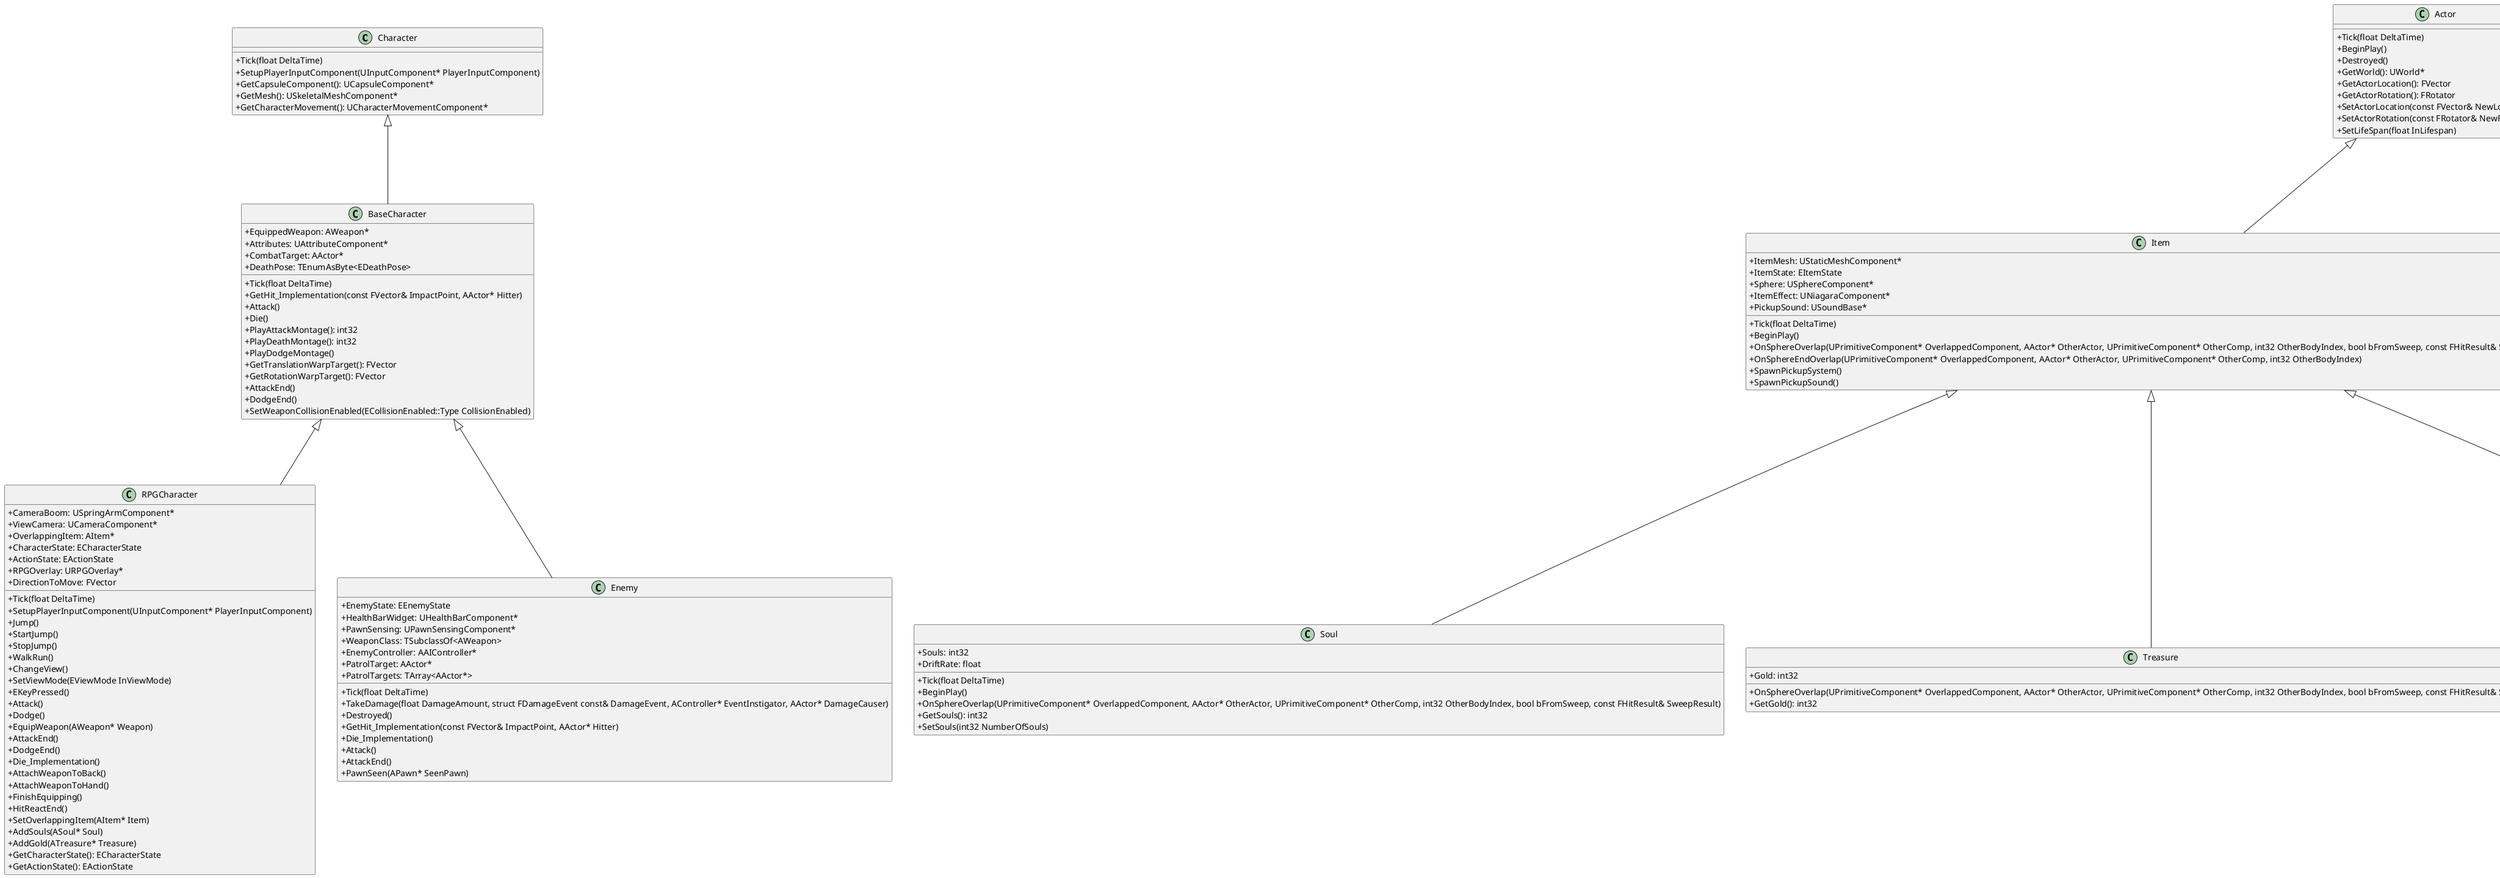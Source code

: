 @startuml

skinparam classAttributeIconSize 0

class Character {
    +Tick(float DeltaTime)
    +SetupPlayerInputComponent(UInputComponent* PlayerInputComponent)
    +GetCapsuleComponent(): UCapsuleComponent*
    +GetMesh(): USkeletalMeshComponent*
    +GetCharacterMovement(): UCharacterMovementComponent*
}

class BaseCharacter {
    +Tick(float DeltaTime)
    +GetHit_Implementation(const FVector& ImpactPoint, AActor* Hitter)
    +Attack()
    +Die()
    +PlayAttackMontage(): int32
    +PlayDeathMontage(): int32
    +PlayDodgeMontage()
    +GetTranslationWarpTarget(): FVector
    +GetRotationWarpTarget(): FVector
    +AttackEnd()
    +DodgeEnd()
    +SetWeaponCollisionEnabled(ECollisionEnabled::Type CollisionEnabled)
    +EquippedWeapon: AWeapon*
    +Attributes: UAttributeComponent*
    +CombatTarget: AActor*
    +DeathPose: TEnumAsByte<EDeathPose>
}

class RPGCharacter {
    +Tick(float DeltaTime)
    +SetupPlayerInputComponent(UInputComponent* PlayerInputComponent)
    +Jump()
    +StartJump()
    +StopJump()
    +WalkRun()
    +ChangeView()
    +SetViewMode(EViewMode InViewMode)
    +EKeyPressed()
    +Attack()
    +Dodge()
    +EquipWeapon(AWeapon* Weapon)
    +AttackEnd()
    +DodgeEnd()
    +Die_Implementation()
    +AttachWeaponToBack()
    +AttachWeaponToHand()
    +FinishEquipping()
    +HitReactEnd()
    +SetOverlappingItem(AItem* Item)
    +AddSouls(ASoul* Soul)
    +AddGold(ATreasure* Treasure)
    +GetCharacterState(): ECharacterState
    +GetActionState(): EActionState
    +CameraBoom: USpringArmComponent*
    +ViewCamera: UCameraComponent*
    +OverlappingItem: AItem*
    +CharacterState: ECharacterState
    +ActionState: EActionState
    +RPGOverlay: URPGOverlay*
    +DirectionToMove: FVector
}

class Enemy {
    +Tick(float DeltaTime)
    +TakeDamage(float DamageAmount, struct FDamageEvent const& DamageEvent, AController* EventInstigator, AActor* DamageCauser)
    +Destroyed()
    +GetHit_Implementation(const FVector& ImpactPoint, AActor* Hitter)
    +Die_Implementation()
    +Attack()
    +AttackEnd()
    +PawnSeen(APawn* SeenPawn)
    +EnemyState: EEnemyState
    +HealthBarWidget: UHealthBarComponent*
    +PawnSensing: UPawnSensingComponent*
    +WeaponClass: TSubclassOf<AWeapon>
    +EnemyController: AAIController*
    +PatrolTarget: AActor*
    +PatrolTargets: TArray<AActor*>
}

class Actor {
    +Tick(float DeltaTime)
    +BeginPlay()
    +Destroyed()
    +GetWorld(): UWorld*
    +GetActorLocation(): FVector
    +GetActorRotation(): FRotator
    +SetActorLocation(const FVector& NewLocation)
    +SetActorRotation(const FRotator& NewRotation)
    +SetLifeSpan(float InLifespan)
}

class Item {
    +Tick(float DeltaTime)
    +BeginPlay()
    +OnSphereOverlap(UPrimitiveComponent* OverlappedComponent, AActor* OtherActor, UPrimitiveComponent* OtherComp, int32 OtherBodyIndex, bool bFromSweep, const FHitResult& SweepResult)
    +OnSphereEndOverlap(UPrimitiveComponent* OverlappedComponent, AActor* OtherActor, UPrimitiveComponent* OtherComp, int32 OtherBodyIndex)
    +SpawnPickupSystem()
    +SpawnPickupSound()
    +ItemMesh: UStaticMeshComponent*
    +ItemState: EItemState
    +Sphere: USphereComponent*
    +ItemEffect: UNiagaraComponent*
    +PickupSound: USoundBase*
}

class Soul {
    +Tick(float DeltaTime)
    +BeginPlay()
    +OnSphereOverlap(UPrimitiveComponent* OverlappedComponent, AActor* OtherActor, UPrimitiveComponent* OtherComp, int32 OtherBodyIndex, bool bFromSweep, const FHitResult& SweepResult)
    +Souls: int32
    +DriftRate: float
    +GetSouls(): int32
    +SetSouls(int32 NumberOfSouls)
}

class Treasure {
    +OnSphereOverlap(UPrimitiveComponent* OverlappedComponent, AActor* OtherActor, UPrimitiveComponent* OtherComp, int32 OtherBodyIndex, bool bFromSweep, const FHitResult& SweepResult)
    +Gold: int32
    +GetGold(): int32
}

class Weapon {
    +Equip(USceneComponent* InParent, FName InSocketName, AActor* NewOwner, APawn* NewInstigator)
    +DeactivateEmbers()
    +DisableSphereCollision()
    +PlayEquipSound()
    +AttachMeshToSocket(USceneComponent* InParent, const FName& InSocketName)
    +BeginPlay()
    +OnBoxOverlap(UPrimitiveComponent* OverlappedComponent, AActor* OtherActor, UPrimitiveComponent* OtherComp, int32 OtherBodyIndex, bool bFromSweep, const FHitResult& SweepResult)
    +CreateFields(const FVector& FieldLocation)
    +WeaponBox: UBoxComponent*
    +BoxTraceStart: USceneComponent*
    +BoxTraceEnd: USceneComponent*
    +Damage: float
    +GetWeaponBox(): UBoxComponent*
}

class BreakableActor {
    +Tick(float DeltaTime)
    +GetHit_Implementation(const FVector& ImpactPoint, AActor* Hitter)
    +GeometryCollection: UGeometryCollectionComponent*
    +Capsule: UCapsuleComponent*
    +TreasureClasses: TArray<TSubclassOf<ATreasure>>
}

class HUD {
    +BeginPlay()
    +Tick(float DeltaTime)
    +DrawHUD()
    +GetCanvas(): UCanvas*
    +GetPlayerController(): APlayerController*
}

class RPGHUD {
    +BeginPlay()
    +RPGOverlayClass: TSubclassOf<URPGOverlay>
    +RPGOverlay: URPGOverlay*
    +GetRPGOverlay(): URPGOverlay*
}

class UserWidget {
    +AddToViewport()
    +RemoveFromViewport()
    +SetVisibility(ESlateVisibility InVisibility)
    +BindToAnimationEvent(const UWidgetAnimation* Animation, EWidgetAnimationEvent AnimationEvent, FWidgetAnimationDynamicEvent Delegate)
    +PlayAnimation(const UWidgetAnimation* InAnimation, float StartAtTime, int32 NumLoopsToPlay, EUMGSequencePlayMode::Type PlayMode, float PlaybackSpeed)
}

class RPGOverlay {
    +SetHealthBarPercent(float Percent)
    +SetStaminaBarPercent(float Percent)
    +SetGold(int32 Gold)
    +SetSouls(int32 Souls)
    +HealthProgressBar: UProgressBar*
    +StaminaProgressBar: UProgressBar*
    +GoldText: UTextBlock*
    +SoulsText: UTextBlock*
}

class HealthBar {
    +HealthBar: UProgressBar*
}

class WidgetComponent {
    +SetWidgetClass(TSubclassOf<UUserWidget> InWidgetClass)
    +SetWidgetSpace(EWidgetSpace InWidgetSpace)
    +SetDrawSize(FVector2D InDrawSize)
    +SetDrawAtDesiredSize(bool bInDrawAtDesiredSize)
    +SetPivot(FVector2D InPivot)
}

class HealthBarComponent {
    +SetHealthPercent(float Percent)
    +HealthBarWidget: UHealthBar*
}

class ActorComponent {
    +Activate(bool bReset)
    +Deactivate()
    +IsActive(): bool
    +IsRegistered(): bool
    +ToggleActive()
    +GetOwner(): AActor*
    +GetWorld(): UWorld*
}

class AttributeComponent {
    +TickComponent(float DeltaTime, ELevelTick TickType, FActorComponentTickFunction* ThisTickFunction)
    +BeginPlay()
    +ReceiveDamage(float Damage)
    +UseStamina(float StaminaCost)
    +GetHealthPercent(): float
    +GetStaminaPercent(): float
    +IsAlive(): bool
    +AddSouls(int32 NumberOfSouls)
    +AddGold(int32 AmountOfGold)
    +GetGold(): int32
    +GetSouls(): int32
    +GetDodgeCost(): float
    +GetStamina(): float
    +Health: float
    +MaxHealth: float
    +Stamina: float
    +MaxStamina: float
    +Gold: int32
    +Souls: int32
    +DodgeCost: float
    +StaminaRegenRate: float
}

Character <|-- BaseCharacter
BaseCharacter <|-- RPGCharacter
BaseCharacter <|-- Enemy
Actor <|-- Item
Item <|-- Soul
Item <|-- Treasure
Item <|-- Weapon
Actor <|-- BreakableActor
HUD <|-- RPGHUD
UserWidget <|-- RPGOverlay
UserWidget <|-- HealthBar
WidgetComponent <|-- HealthBarComponent
ActorComponent <|-- AttributeComponent

@enduml